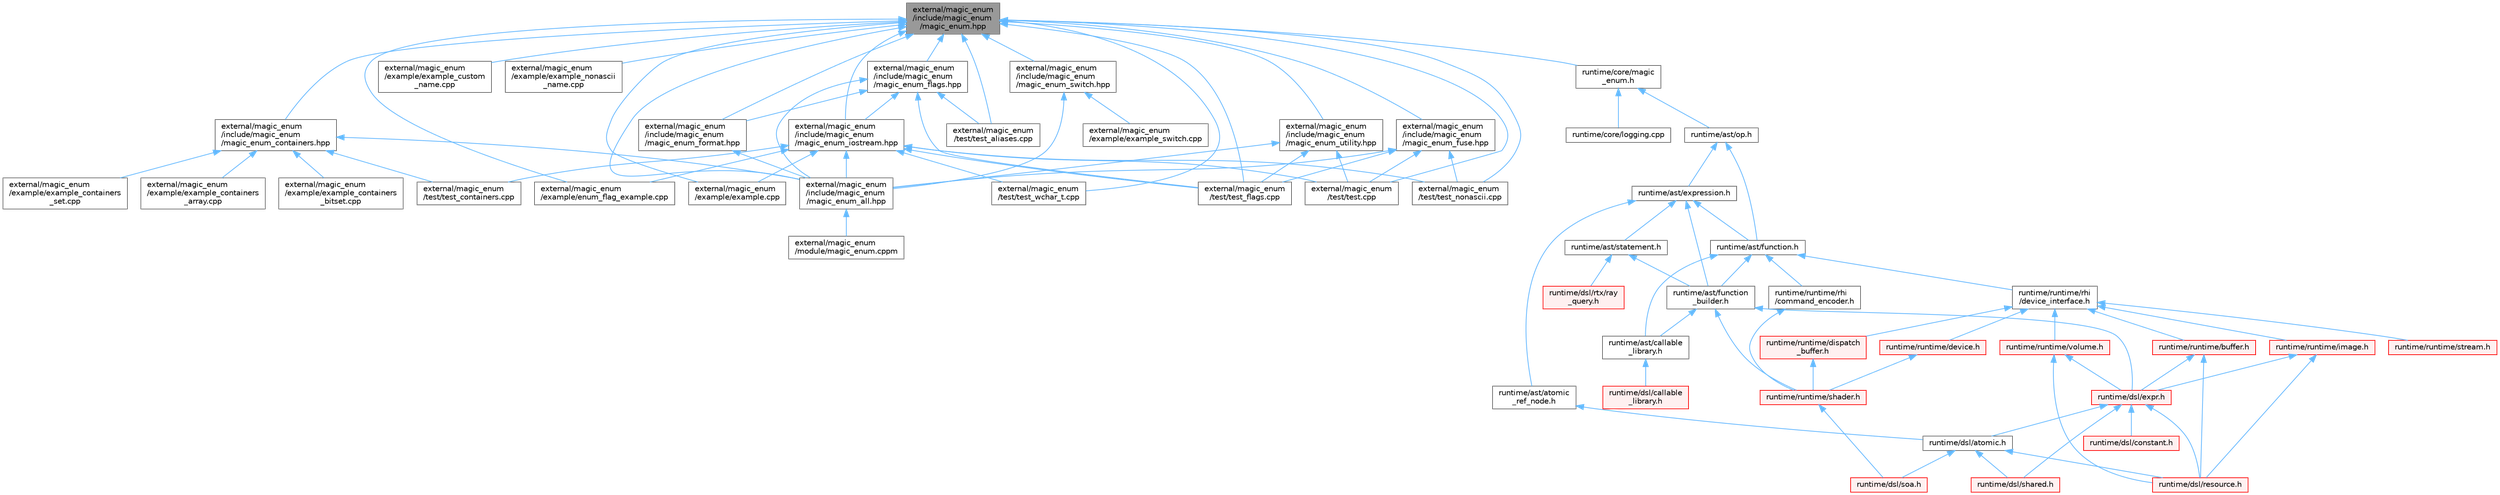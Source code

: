 digraph "external/magic_enum/include/magic_enum/magic_enum.hpp"
{
 // LATEX_PDF_SIZE
  bgcolor="transparent";
  edge [fontname=Helvetica,fontsize=10,labelfontname=Helvetica,labelfontsize=10];
  node [fontname=Helvetica,fontsize=10,shape=box,height=0.2,width=0.4];
  Node1 [id="Node000001",label="external/magic_enum\l/include/magic_enum\l/magic_enum.hpp",height=0.2,width=0.4,color="gray40", fillcolor="grey60", style="filled", fontcolor="black",tooltip=" "];
  Node1 -> Node2 [id="edge1_Node000001_Node000002",dir="back",color="steelblue1",style="solid",tooltip=" "];
  Node2 [id="Node000002",label="external/magic_enum\l/example/enum_flag_example.cpp",height=0.2,width=0.4,color="grey40", fillcolor="white", style="filled",URL="$enum__flag__example_8cpp.html",tooltip=" "];
  Node1 -> Node3 [id="edge2_Node000001_Node000003",dir="back",color="steelblue1",style="solid",tooltip=" "];
  Node3 [id="Node000003",label="external/magic_enum\l/example/example.cpp",height=0.2,width=0.4,color="grey40", fillcolor="white", style="filled",URL="$external_2magic__enum_2example_2example_8cpp.html",tooltip=" "];
  Node1 -> Node4 [id="edge3_Node000001_Node000004",dir="back",color="steelblue1",style="solid",tooltip=" "];
  Node4 [id="Node000004",label="external/magic_enum\l/example/example_custom\l_name.cpp",height=0.2,width=0.4,color="grey40", fillcolor="white", style="filled",URL="$example__custom__name_8cpp.html",tooltip=" "];
  Node1 -> Node5 [id="edge4_Node000001_Node000005",dir="back",color="steelblue1",style="solid",tooltip=" "];
  Node5 [id="Node000005",label="external/magic_enum\l/example/example_nonascii\l_name.cpp",height=0.2,width=0.4,color="grey40", fillcolor="white", style="filled",URL="$example__nonascii__name_8cpp.html",tooltip=" "];
  Node1 -> Node6 [id="edge5_Node000001_Node000006",dir="back",color="steelblue1",style="solid",tooltip=" "];
  Node6 [id="Node000006",label="external/magic_enum\l/include/magic_enum\l/magic_enum_all.hpp",height=0.2,width=0.4,color="grey40", fillcolor="white", style="filled",URL="$magic__enum__all_8hpp.html",tooltip=" "];
  Node6 -> Node7 [id="edge6_Node000006_Node000007",dir="back",color="steelblue1",style="solid",tooltip=" "];
  Node7 [id="Node000007",label="external/magic_enum\l/module/magic_enum.cppm",height=0.2,width=0.4,color="grey40", fillcolor="white", style="filled",URL="$magic__enum_8cppm.html",tooltip=" "];
  Node1 -> Node8 [id="edge7_Node000001_Node000008",dir="back",color="steelblue1",style="solid",tooltip=" "];
  Node8 [id="Node000008",label="external/magic_enum\l/include/magic_enum\l/magic_enum_containers.hpp",height=0.2,width=0.4,color="grey40", fillcolor="white", style="filled",URL="$magic__enum__containers_8hpp.html",tooltip=" "];
  Node8 -> Node9 [id="edge8_Node000008_Node000009",dir="back",color="steelblue1",style="solid",tooltip=" "];
  Node9 [id="Node000009",label="external/magic_enum\l/example/example_containers\l_array.cpp",height=0.2,width=0.4,color="grey40", fillcolor="white", style="filled",URL="$example__containers__array_8cpp.html",tooltip=" "];
  Node8 -> Node10 [id="edge9_Node000008_Node000010",dir="back",color="steelblue1",style="solid",tooltip=" "];
  Node10 [id="Node000010",label="external/magic_enum\l/example/example_containers\l_bitset.cpp",height=0.2,width=0.4,color="grey40", fillcolor="white", style="filled",URL="$example__containers__bitset_8cpp.html",tooltip=" "];
  Node8 -> Node11 [id="edge10_Node000008_Node000011",dir="back",color="steelblue1",style="solid",tooltip=" "];
  Node11 [id="Node000011",label="external/magic_enum\l/example/example_containers\l_set.cpp",height=0.2,width=0.4,color="grey40", fillcolor="white", style="filled",URL="$example__containers__set_8cpp.html",tooltip=" "];
  Node8 -> Node6 [id="edge11_Node000008_Node000006",dir="back",color="steelblue1",style="solid",tooltip=" "];
  Node8 -> Node12 [id="edge12_Node000008_Node000012",dir="back",color="steelblue1",style="solid",tooltip=" "];
  Node12 [id="Node000012",label="external/magic_enum\l/test/test_containers.cpp",height=0.2,width=0.4,color="grey40", fillcolor="white", style="filled",URL="$test__containers_8cpp.html",tooltip=" "];
  Node1 -> Node13 [id="edge13_Node000001_Node000013",dir="back",color="steelblue1",style="solid",tooltip=" "];
  Node13 [id="Node000013",label="external/magic_enum\l/include/magic_enum\l/magic_enum_flags.hpp",height=0.2,width=0.4,color="grey40", fillcolor="white", style="filled",URL="$magic__enum__flags_8hpp.html",tooltip=" "];
  Node13 -> Node6 [id="edge14_Node000013_Node000006",dir="back",color="steelblue1",style="solid",tooltip=" "];
  Node13 -> Node14 [id="edge15_Node000013_Node000014",dir="back",color="steelblue1",style="solid",tooltip=" "];
  Node14 [id="Node000014",label="external/magic_enum\l/include/magic_enum\l/magic_enum_format.hpp",height=0.2,width=0.4,color="grey40", fillcolor="white", style="filled",URL="$magic__enum__format_8hpp.html",tooltip=" "];
  Node14 -> Node6 [id="edge16_Node000014_Node000006",dir="back",color="steelblue1",style="solid",tooltip=" "];
  Node13 -> Node15 [id="edge17_Node000013_Node000015",dir="back",color="steelblue1",style="solid",tooltip=" "];
  Node15 [id="Node000015",label="external/magic_enum\l/include/magic_enum\l/magic_enum_iostream.hpp",height=0.2,width=0.4,color="grey40", fillcolor="white", style="filled",URL="$magic__enum__iostream_8hpp.html",tooltip=" "];
  Node15 -> Node2 [id="edge18_Node000015_Node000002",dir="back",color="steelblue1",style="solid",tooltip=" "];
  Node15 -> Node3 [id="edge19_Node000015_Node000003",dir="back",color="steelblue1",style="solid",tooltip=" "];
  Node15 -> Node6 [id="edge20_Node000015_Node000006",dir="back",color="steelblue1",style="solid",tooltip=" "];
  Node15 -> Node16 [id="edge21_Node000015_Node000016",dir="back",color="steelblue1",style="solid",tooltip=" "];
  Node16 [id="Node000016",label="external/magic_enum\l/test/test.cpp",height=0.2,width=0.4,color="grey40", fillcolor="white", style="filled",URL="$test_8cpp.html",tooltip=" "];
  Node15 -> Node12 [id="edge22_Node000015_Node000012",dir="back",color="steelblue1",style="solid",tooltip=" "];
  Node15 -> Node17 [id="edge23_Node000015_Node000017",dir="back",color="steelblue1",style="solid",tooltip=" "];
  Node17 [id="Node000017",label="external/magic_enum\l/test/test_flags.cpp",height=0.2,width=0.4,color="grey40", fillcolor="white", style="filled",URL="$test__flags_8cpp.html",tooltip=" "];
  Node15 -> Node18 [id="edge24_Node000015_Node000018",dir="back",color="steelblue1",style="solid",tooltip=" "];
  Node18 [id="Node000018",label="external/magic_enum\l/test/test_nonascii.cpp",height=0.2,width=0.4,color="grey40", fillcolor="white", style="filled",URL="$test__nonascii_8cpp.html",tooltip=" "];
  Node15 -> Node19 [id="edge25_Node000015_Node000019",dir="back",color="steelblue1",style="solid",tooltip=" "];
  Node19 [id="Node000019",label="external/magic_enum\l/test/test_wchar_t.cpp",height=0.2,width=0.4,color="grey40", fillcolor="white", style="filled",URL="$test__wchar__t_8cpp.html",tooltip=" "];
  Node13 -> Node20 [id="edge26_Node000013_Node000020",dir="back",color="steelblue1",style="solid",tooltip=" "];
  Node20 [id="Node000020",label="external/magic_enum\l/test/test_aliases.cpp",height=0.2,width=0.4,color="grey40", fillcolor="white", style="filled",URL="$test__aliases_8cpp.html",tooltip=" "];
  Node13 -> Node17 [id="edge27_Node000013_Node000017",dir="back",color="steelblue1",style="solid",tooltip=" "];
  Node1 -> Node14 [id="edge28_Node000001_Node000014",dir="back",color="steelblue1",style="solid",tooltip=" "];
  Node1 -> Node21 [id="edge29_Node000001_Node000021",dir="back",color="steelblue1",style="solid",tooltip=" "];
  Node21 [id="Node000021",label="external/magic_enum\l/include/magic_enum\l/magic_enum_fuse.hpp",height=0.2,width=0.4,color="grey40", fillcolor="white", style="filled",URL="$magic__enum__fuse_8hpp.html",tooltip=" "];
  Node21 -> Node6 [id="edge30_Node000021_Node000006",dir="back",color="steelblue1",style="solid",tooltip=" "];
  Node21 -> Node16 [id="edge31_Node000021_Node000016",dir="back",color="steelblue1",style="solid",tooltip=" "];
  Node21 -> Node17 [id="edge32_Node000021_Node000017",dir="back",color="steelblue1",style="solid",tooltip=" "];
  Node21 -> Node18 [id="edge33_Node000021_Node000018",dir="back",color="steelblue1",style="solid",tooltip=" "];
  Node1 -> Node15 [id="edge34_Node000001_Node000015",dir="back",color="steelblue1",style="solid",tooltip=" "];
  Node1 -> Node22 [id="edge35_Node000001_Node000022",dir="back",color="steelblue1",style="solid",tooltip=" "];
  Node22 [id="Node000022",label="external/magic_enum\l/include/magic_enum\l/magic_enum_switch.hpp",height=0.2,width=0.4,color="grey40", fillcolor="white", style="filled",URL="$magic__enum__switch_8hpp.html",tooltip=" "];
  Node22 -> Node23 [id="edge36_Node000022_Node000023",dir="back",color="steelblue1",style="solid",tooltip=" "];
  Node23 [id="Node000023",label="external/magic_enum\l/example/example_switch.cpp",height=0.2,width=0.4,color="grey40", fillcolor="white", style="filled",URL="$example__switch_8cpp.html",tooltip=" "];
  Node22 -> Node6 [id="edge37_Node000022_Node000006",dir="back",color="steelblue1",style="solid",tooltip=" "];
  Node1 -> Node24 [id="edge38_Node000001_Node000024",dir="back",color="steelblue1",style="solid",tooltip=" "];
  Node24 [id="Node000024",label="external/magic_enum\l/include/magic_enum\l/magic_enum_utility.hpp",height=0.2,width=0.4,color="grey40", fillcolor="white", style="filled",URL="$magic__enum__utility_8hpp.html",tooltip=" "];
  Node24 -> Node6 [id="edge39_Node000024_Node000006",dir="back",color="steelblue1",style="solid",tooltip=" "];
  Node24 -> Node16 [id="edge40_Node000024_Node000016",dir="back",color="steelblue1",style="solid",tooltip=" "];
  Node24 -> Node17 [id="edge41_Node000024_Node000017",dir="back",color="steelblue1",style="solid",tooltip=" "];
  Node1 -> Node16 [id="edge42_Node000001_Node000016",dir="back",color="steelblue1",style="solid",tooltip=" "];
  Node1 -> Node20 [id="edge43_Node000001_Node000020",dir="back",color="steelblue1",style="solid",tooltip=" "];
  Node1 -> Node17 [id="edge44_Node000001_Node000017",dir="back",color="steelblue1",style="solid",tooltip=" "];
  Node1 -> Node18 [id="edge45_Node000001_Node000018",dir="back",color="steelblue1",style="solid",tooltip=" "];
  Node1 -> Node19 [id="edge46_Node000001_Node000019",dir="back",color="steelblue1",style="solid",tooltip=" "];
  Node1 -> Node25 [id="edge47_Node000001_Node000025",dir="back",color="steelblue1",style="solid",tooltip=" "];
  Node25 [id="Node000025",label="runtime/core/magic\l_enum.h",height=0.2,width=0.4,color="grey40", fillcolor="white", style="filled",URL="$magic__enum_8h.html",tooltip=" "];
  Node25 -> Node26 [id="edge48_Node000025_Node000026",dir="back",color="steelblue1",style="solid",tooltip=" "];
  Node26 [id="Node000026",label="runtime/ast/op.h",height=0.2,width=0.4,color="grey40", fillcolor="white", style="filled",URL="$op_8h.html",tooltip=" "];
  Node26 -> Node27 [id="edge49_Node000026_Node000027",dir="back",color="steelblue1",style="solid",tooltip=" "];
  Node27 [id="Node000027",label="runtime/ast/expression.h",height=0.2,width=0.4,color="grey40", fillcolor="white", style="filled",URL="$expression_8h.html",tooltip=" "];
  Node27 -> Node28 [id="edge50_Node000027_Node000028",dir="back",color="steelblue1",style="solid",tooltip=" "];
  Node28 [id="Node000028",label="runtime/ast/atomic\l_ref_node.h",height=0.2,width=0.4,color="grey40", fillcolor="white", style="filled",URL="$atomic__ref__node_8h.html",tooltip=" "];
  Node28 -> Node29 [id="edge51_Node000028_Node000029",dir="back",color="steelblue1",style="solid",tooltip=" "];
  Node29 [id="Node000029",label="runtime/dsl/atomic.h",height=0.2,width=0.4,color="grey40", fillcolor="white", style="filled",URL="$runtime_2dsl_2atomic_8h.html",tooltip=" "];
  Node29 -> Node30 [id="edge52_Node000029_Node000030",dir="back",color="steelblue1",style="solid",tooltip=" "];
  Node30 [id="Node000030",label="runtime/dsl/resource.h",height=0.2,width=0.4,color="red", fillcolor="#FFF0F0", style="filled",URL="$runtime_2dsl_2resource_8h.html",tooltip=" "];
  Node29 -> Node47 [id="edge53_Node000029_Node000047",dir="back",color="steelblue1",style="solid",tooltip=" "];
  Node47 [id="Node000047",label="runtime/dsl/shared.h",height=0.2,width=0.4,color="red", fillcolor="#FFF0F0", style="filled",URL="$shared_8h.html",tooltip=" "];
  Node29 -> Node36 [id="edge54_Node000029_Node000036",dir="back",color="steelblue1",style="solid",tooltip=" "];
  Node36 [id="Node000036",label="runtime/dsl/soa.h",height=0.2,width=0.4,color="red", fillcolor="#FFF0F0", style="filled",URL="$soa_8h.html",tooltip=" "];
  Node27 -> Node48 [id="edge55_Node000027_Node000048",dir="back",color="steelblue1",style="solid",tooltip=" "];
  Node48 [id="Node000048",label="runtime/ast/function.h",height=0.2,width=0.4,color="grey40", fillcolor="white", style="filled",URL="$ast_2function_8h.html",tooltip=" "];
  Node48 -> Node49 [id="edge56_Node000048_Node000049",dir="back",color="steelblue1",style="solid",tooltip=" "];
  Node49 [id="Node000049",label="runtime/ast/callable\l_library.h",height=0.2,width=0.4,color="grey40", fillcolor="white", style="filled",URL="$ast_2callable__library_8h.html",tooltip=" "];
  Node49 -> Node32 [id="edge57_Node000049_Node000032",dir="back",color="steelblue1",style="solid",tooltip=" "];
  Node32 [id="Node000032",label="runtime/dsl/callable\l_library.h",height=0.2,width=0.4,color="red", fillcolor="#FFF0F0", style="filled",URL="$dsl_2callable__library_8h.html",tooltip=" "];
  Node48 -> Node50 [id="edge58_Node000048_Node000050",dir="back",color="steelblue1",style="solid",tooltip=" "];
  Node50 [id="Node000050",label="runtime/ast/function\l_builder.h",height=0.2,width=0.4,color="grey40", fillcolor="white", style="filled",URL="$function__builder_8h.html",tooltip=" "];
  Node50 -> Node49 [id="edge59_Node000050_Node000049",dir="back",color="steelblue1",style="solid",tooltip=" "];
  Node50 -> Node51 [id="edge60_Node000050_Node000051",dir="back",color="steelblue1",style="solid",tooltip=" "];
  Node51 [id="Node000051",label="runtime/dsl/expr.h",height=0.2,width=0.4,color="red", fillcolor="#FFF0F0", style="filled",URL="$expr_8h.html",tooltip=" "];
  Node51 -> Node29 [id="edge61_Node000051_Node000029",dir="back",color="steelblue1",style="solid",tooltip=" "];
  Node51 -> Node52 [id="edge62_Node000051_Node000052",dir="back",color="steelblue1",style="solid",tooltip=" "];
  Node52 [id="Node000052",label="runtime/dsl/constant.h",height=0.2,width=0.4,color="red", fillcolor="#FFF0F0", style="filled",URL="$constant_8h.html",tooltip=" "];
  Node51 -> Node30 [id="edge63_Node000051_Node000030",dir="back",color="steelblue1",style="solid",tooltip=" "];
  Node51 -> Node47 [id="edge64_Node000051_Node000047",dir="back",color="steelblue1",style="solid",tooltip=" "];
  Node50 -> Node61 [id="edge65_Node000050_Node000061",dir="back",color="steelblue1",style="solid",tooltip=" "];
  Node61 [id="Node000061",label="runtime/runtime/shader.h",height=0.2,width=0.4,color="red", fillcolor="#FFF0F0", style="filled",URL="$shader_8h.html",tooltip=" "];
  Node61 -> Node36 [id="edge66_Node000061_Node000036",dir="back",color="steelblue1",style="solid",tooltip=" "];
  Node48 -> Node62 [id="edge67_Node000048_Node000062",dir="back",color="steelblue1",style="solid",tooltip=" "];
  Node62 [id="Node000062",label="runtime/runtime/rhi\l/command_encoder.h",height=0.2,width=0.4,color="grey40", fillcolor="white", style="filled",URL="$command__encoder_8h.html",tooltip=" "];
  Node62 -> Node61 [id="edge68_Node000062_Node000061",dir="back",color="steelblue1",style="solid",tooltip=" "];
  Node48 -> Node63 [id="edge69_Node000048_Node000063",dir="back",color="steelblue1",style="solid",tooltip=" "];
  Node63 [id="Node000063",label="runtime/runtime/rhi\l/device_interface.h",height=0.2,width=0.4,color="grey40", fillcolor="white", style="filled",URL="$device__interface_8h.html",tooltip=" "];
  Node63 -> Node64 [id="edge70_Node000063_Node000064",dir="back",color="steelblue1",style="solid",tooltip=" "];
  Node64 [id="Node000064",label="runtime/runtime/buffer.h",height=0.2,width=0.4,color="red", fillcolor="#FFF0F0", style="filled",URL="$runtime_2runtime_2buffer_8h.html",tooltip=" "];
  Node64 -> Node51 [id="edge71_Node000064_Node000051",dir="back",color="steelblue1",style="solid",tooltip=" "];
  Node64 -> Node30 [id="edge72_Node000064_Node000030",dir="back",color="steelblue1",style="solid",tooltip=" "];
  Node63 -> Node68 [id="edge73_Node000063_Node000068",dir="back",color="steelblue1",style="solid",tooltip=" "];
  Node68 [id="Node000068",label="runtime/runtime/device.h",height=0.2,width=0.4,color="red", fillcolor="#FFF0F0", style="filled",URL="$device_8h.html",tooltip=" "];
  Node68 -> Node61 [id="edge74_Node000068_Node000061",dir="back",color="steelblue1",style="solid",tooltip=" "];
  Node63 -> Node70 [id="edge75_Node000063_Node000070",dir="back",color="steelblue1",style="solid",tooltip=" "];
  Node70 [id="Node000070",label="runtime/runtime/dispatch\l_buffer.h",height=0.2,width=0.4,color="red", fillcolor="#FFF0F0", style="filled",URL="$dispatch__buffer_8h.html",tooltip=" "];
  Node70 -> Node61 [id="edge76_Node000070_Node000061",dir="back",color="steelblue1",style="solid",tooltip=" "];
  Node63 -> Node71 [id="edge77_Node000063_Node000071",dir="back",color="steelblue1",style="solid",tooltip=" "];
  Node71 [id="Node000071",label="runtime/runtime/image.h",height=0.2,width=0.4,color="red", fillcolor="#FFF0F0", style="filled",URL="$runtime_2runtime_2image_8h.html",tooltip=" "];
  Node71 -> Node51 [id="edge78_Node000071_Node000051",dir="back",color="steelblue1",style="solid",tooltip=" "];
  Node71 -> Node30 [id="edge79_Node000071_Node000030",dir="back",color="steelblue1",style="solid",tooltip=" "];
  Node63 -> Node74 [id="edge80_Node000063_Node000074",dir="back",color="steelblue1",style="solid",tooltip=" "];
  Node74 [id="Node000074",label="runtime/runtime/stream.h",height=0.2,width=0.4,color="red", fillcolor="#FFF0F0", style="filled",URL="$stream_8h.html",tooltip=" "];
  Node63 -> Node75 [id="edge81_Node000063_Node000075",dir="back",color="steelblue1",style="solid",tooltip=" "];
  Node75 [id="Node000075",label="runtime/runtime/volume.h",height=0.2,width=0.4,color="red", fillcolor="#FFF0F0", style="filled",URL="$volume_8h.html",tooltip=" "];
  Node75 -> Node51 [id="edge82_Node000075_Node000051",dir="back",color="steelblue1",style="solid",tooltip=" "];
  Node75 -> Node30 [id="edge83_Node000075_Node000030",dir="back",color="steelblue1",style="solid",tooltip=" "];
  Node27 -> Node50 [id="edge84_Node000027_Node000050",dir="back",color="steelblue1",style="solid",tooltip=" "];
  Node27 -> Node77 [id="edge85_Node000027_Node000077",dir="back",color="steelblue1",style="solid",tooltip=" "];
  Node77 [id="Node000077",label="runtime/ast/statement.h",height=0.2,width=0.4,color="grey40", fillcolor="white", style="filled",URL="$statement_8h.html",tooltip=" "];
  Node77 -> Node50 [id="edge86_Node000077_Node000050",dir="back",color="steelblue1",style="solid",tooltip=" "];
  Node77 -> Node43 [id="edge87_Node000077_Node000043",dir="back",color="steelblue1",style="solid",tooltip=" "];
  Node43 [id="Node000043",label="runtime/dsl/rtx/ray\l_query.h",height=0.2,width=0.4,color="red", fillcolor="#FFF0F0", style="filled",URL="$ray__query_8h.html",tooltip=" "];
  Node26 -> Node48 [id="edge88_Node000026_Node000048",dir="back",color="steelblue1",style="solid",tooltip=" "];
  Node25 -> Node78 [id="edge89_Node000025_Node000078",dir="back",color="steelblue1",style="solid",tooltip=" "];
  Node78 [id="Node000078",label="runtime/core/logging.cpp",height=0.2,width=0.4,color="grey40", fillcolor="white", style="filled",URL="$logging_8cpp.html",tooltip=" "];
}
